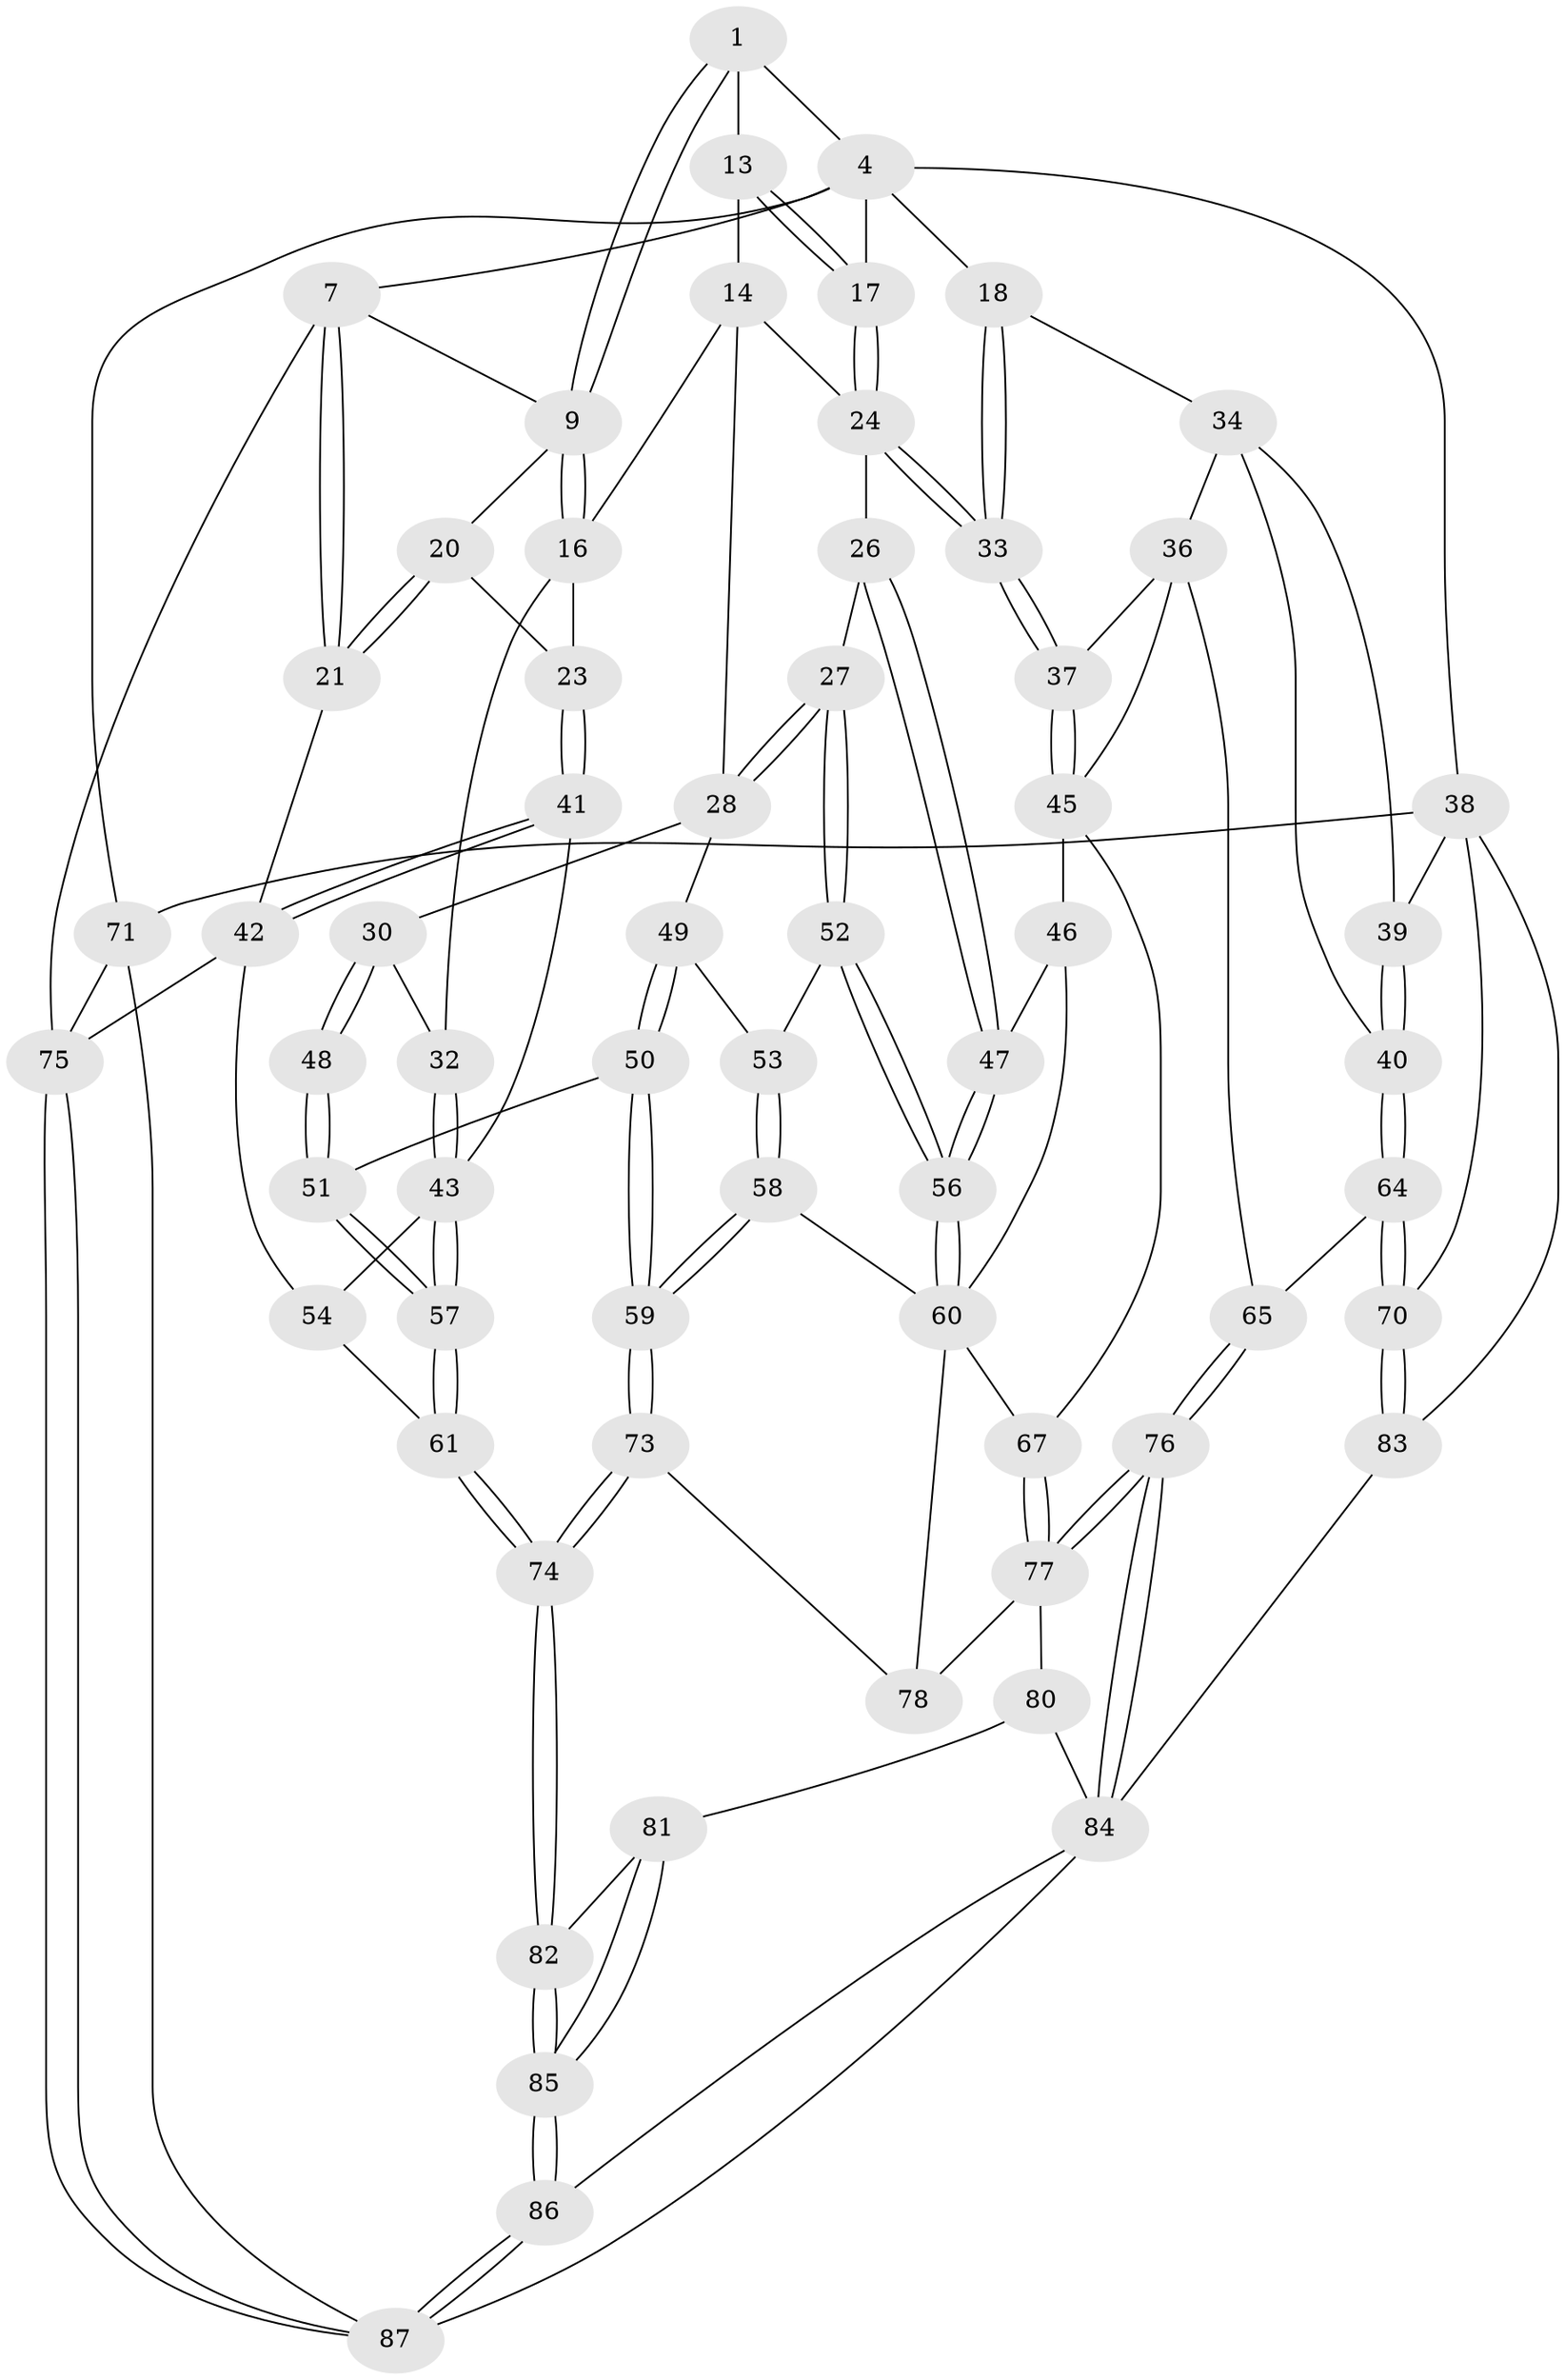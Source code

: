 // original degree distribution, {3: 0.022222222222222223, 4: 0.23333333333333334, 5: 0.5333333333333333, 6: 0.2111111111111111}
// Generated by graph-tools (version 1.1) at 2025/21/03/04/25 18:21:17]
// undirected, 63 vertices, 151 edges
graph export_dot {
graph [start="1"]
  node [color=gray90,style=filled];
  1 [pos="+0.40013414917511203+0",super="+2"];
  4 [pos="+0.7196494744758487+0",super="+11+5"];
  7 [pos="+0+0",super="+8"];
  9 [pos="+0.3554681867766804+0.05358170516937701",super="+10"];
  13 [pos="+0.5099900538371941+0"];
  14 [pos="+0.4619625854082711+0.08108625541675887",super="+15"];
  16 [pos="+0.35850032311594243+0.1053766230321055",super="+22"];
  17 [pos="+0.6343402811735932+0.15653695439672258"];
  18 [pos="+0.8071185492254762+0.13740619969929",super="+19"];
  20 [pos="+0.16576111184734543+0.07361124819611557"];
  21 [pos="+0+0.10659233972147483"];
  23 [pos="+0.19214290589871424+0.13245762435799738"];
  24 [pos="+0.6356625743605057+0.17260705115916766",super="+25"];
  26 [pos="+0.5192194893724836+0.22286160847691008"];
  27 [pos="+0.48306559196960464+0.23871533054045624"];
  28 [pos="+0.4535347857877112+0.2341419619353961",super="+29"];
  30 [pos="+0.3799233799537661+0.2640185246964781",super="+31"];
  32 [pos="+0.25116733089788335+0.22180066513901764"];
  33 [pos="+0.6517009191915719+0.18278122361248178"];
  34 [pos="+0.8180668285542623+0.1434514421679918",super="+35"];
  36 [pos="+0.8251143800029082+0.3128102771669275",super="+62"];
  37 [pos="+0.6817777352661408+0.28275726910158777"];
  38 [pos="+1+0.12909852084929457",super="+69"];
  39 [pos="+0.8685131991130413+0.1541378591621416"];
  40 [pos="+0.99749151949707+0.3644902992888928"];
  41 [pos="+0.04599363276906142+0.23347225568603353"];
  42 [pos="+0+0.21598999958761775",super="+55"];
  43 [pos="+0.22602745006048053+0.2883698247201808",super="+44"];
  45 [pos="+0.6686791497153923+0.32783052013884084",super="+63"];
  46 [pos="+0.6597234461963865+0.3324842359937731"];
  47 [pos="+0.5696478423608321+0.34750786456219485"];
  48 [pos="+0.34508433855519727+0.3492825542108227"];
  49 [pos="+0.4061416410863634+0.33708549329828696"];
  50 [pos="+0.354155704634776+0.3885125014830604"];
  51 [pos="+0.3392503808842827+0.38586320464465257"];
  52 [pos="+0.48316707655166846+0.2464327303322394"];
  53 [pos="+0.44099413779476193+0.3520655882729621"];
  54 [pos="+0.11298042297825268+0.5135043811898558"];
  56 [pos="+0.5169646547949556+0.3895590838583876"];
  57 [pos="+0.22123143207689736+0.41930160713676845"];
  58 [pos="+0.4774099538190464+0.4260000508660493"];
  59 [pos="+0.44462932890918416+0.44716815931446446"];
  60 [pos="+0.5050015914122639+0.41988375696046754",super="+66"];
  61 [pos="+0.16299356458893954+0.5146994408250095"];
  64 [pos="+1+0.4022616148628348"];
  65 [pos="+0.80935513013729+0.4656256949326593"];
  67 [pos="+0.628993221475617+0.5411431326722556"];
  70 [pos="+1+0.40540288525868234"];
  71 [pos="+1+1"];
  73 [pos="+0.4285572950834916+0.4886289529242148"];
  74 [pos="+0.21388021326547896+0.5604683541842228"];
  75 [pos="+0+1"];
  76 [pos="+0.7435003865112125+0.6432369798195746"];
  77 [pos="+0.6331789528278468+0.5724093183326435",super="+79"];
  78 [pos="+0.4519179517973879+0.5400050928692328"];
  80 [pos="+0.4735471075248859+0.6621219682335726"];
  81 [pos="+0.462409338381963+0.6641092919585577"];
  82 [pos="+0.22367763419369988+0.5779585394181502"];
  83 [pos="+0.8239860648477184+0.6994193349922165"];
  84 [pos="+0.795443666771517+0.7172128080144994",super="+88"];
  85 [pos="+0.24464000317535275+0.8925398187158193"];
  86 [pos="+0.2031370145519563+1"];
  87 [pos="+0.1868839686098135+1",super="+90"];
  1 -- 9;
  1 -- 9;
  1 -- 13;
  1 -- 4 [weight=2];
  4 -- 18 [weight=2];
  4 -- 17;
  4 -- 7;
  4 -- 38;
  4 -- 71;
  7 -- 21;
  7 -- 21;
  7 -- 75;
  7 -- 9;
  9 -- 16;
  9 -- 16;
  9 -- 20;
  13 -- 14;
  13 -- 17;
  13 -- 17;
  14 -- 24;
  14 -- 16;
  14 -- 28;
  16 -- 32;
  16 -- 23;
  17 -- 24;
  17 -- 24;
  18 -- 33;
  18 -- 33;
  18 -- 34;
  20 -- 21;
  20 -- 21;
  20 -- 23;
  21 -- 42;
  23 -- 41;
  23 -- 41;
  24 -- 33;
  24 -- 33;
  24 -- 26;
  26 -- 27;
  26 -- 47;
  26 -- 47;
  27 -- 28;
  27 -- 28;
  27 -- 52;
  27 -- 52;
  28 -- 49;
  28 -- 30;
  30 -- 48 [weight=2];
  30 -- 48;
  30 -- 32;
  32 -- 43;
  32 -- 43;
  33 -- 37;
  33 -- 37;
  34 -- 39;
  34 -- 40;
  34 -- 36;
  36 -- 37;
  36 -- 65;
  36 -- 45;
  37 -- 45;
  37 -- 45;
  38 -- 39;
  38 -- 70;
  38 -- 83;
  38 -- 71;
  39 -- 40;
  39 -- 40;
  40 -- 64;
  40 -- 64;
  41 -- 42;
  41 -- 42;
  41 -- 43;
  42 -- 75;
  42 -- 54;
  43 -- 57;
  43 -- 57;
  43 -- 54;
  45 -- 46;
  45 -- 67;
  46 -- 47;
  46 -- 60;
  47 -- 56;
  47 -- 56;
  48 -- 51;
  48 -- 51;
  49 -- 50;
  49 -- 50;
  49 -- 53;
  50 -- 51;
  50 -- 59;
  50 -- 59;
  51 -- 57;
  51 -- 57;
  52 -- 53;
  52 -- 56;
  52 -- 56;
  53 -- 58;
  53 -- 58;
  54 -- 61;
  56 -- 60;
  56 -- 60;
  57 -- 61;
  57 -- 61;
  58 -- 59;
  58 -- 59;
  58 -- 60;
  59 -- 73;
  59 -- 73;
  60 -- 78;
  60 -- 67;
  61 -- 74;
  61 -- 74;
  64 -- 65;
  64 -- 70;
  64 -- 70;
  65 -- 76;
  65 -- 76;
  67 -- 77;
  67 -- 77;
  70 -- 83;
  70 -- 83;
  71 -- 75;
  71 -- 87;
  73 -- 74;
  73 -- 74;
  73 -- 78;
  74 -- 82;
  74 -- 82;
  75 -- 87;
  75 -- 87;
  76 -- 77;
  76 -- 77;
  76 -- 84;
  76 -- 84;
  77 -- 80;
  77 -- 78;
  80 -- 81;
  80 -- 84;
  81 -- 82;
  81 -- 85;
  81 -- 85;
  82 -- 85;
  82 -- 85;
  83 -- 84;
  84 -- 86;
  84 -- 87;
  85 -- 86;
  85 -- 86;
  86 -- 87;
  86 -- 87;
}
